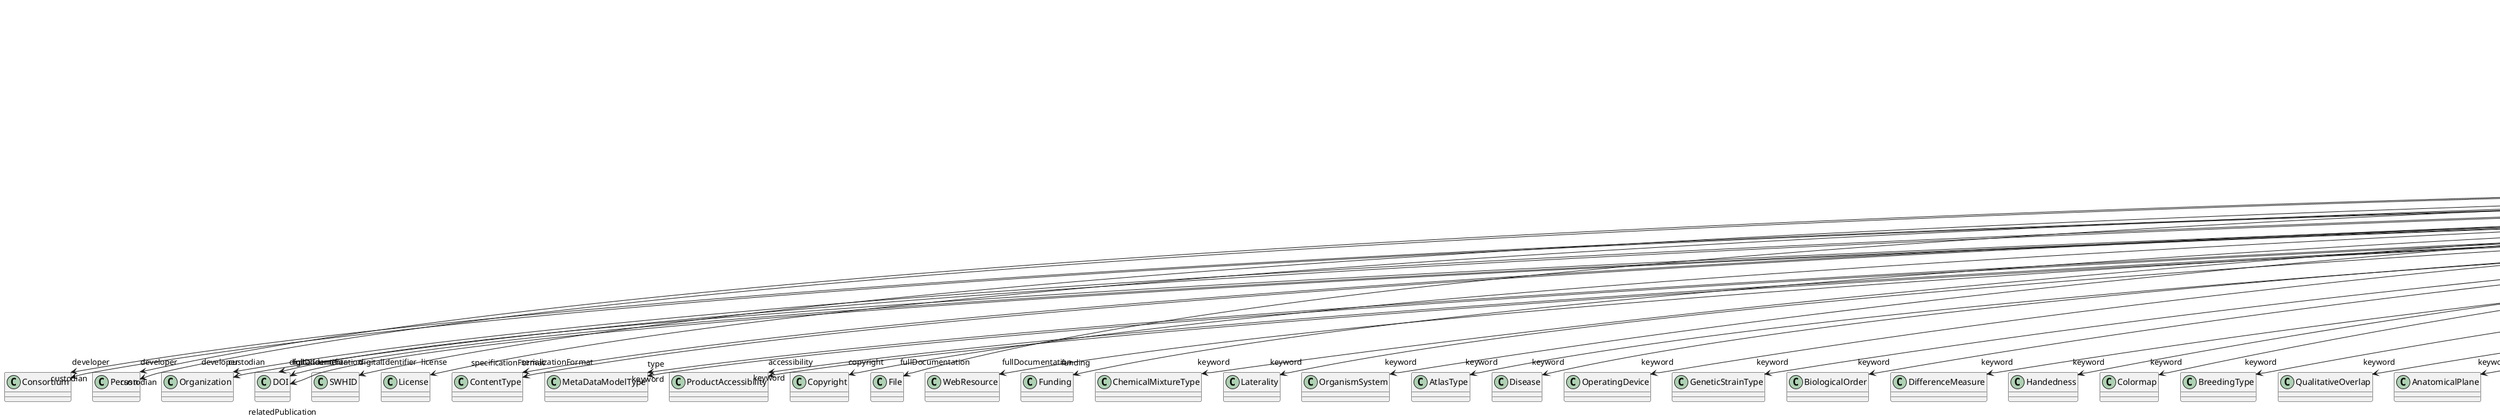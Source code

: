 @startuml
class MetaDataModelVersion {
+developer
+digitalIdentifier
+isAlternativeVersionOf
+isNewVersionOf
+license
+serializationFormat
+specificationFormat
+type
+accessibility
+copyright
+custodian
+description
+fullDocumentation
+fullName
+funding
+homepage
+howToCite
+keyword
+otherContribution
+relatedPublication
+releaseDate
+repository
+shortName
+supportChannel
+versionIdentifier
+versionInnovation

}
MetaDataModelVersion -d-> "developer" Consortium
MetaDataModelVersion -d-> "developer" Person
MetaDataModelVersion -d-> "developer" Organization
MetaDataModelVersion -d-> "digitalIdentifier" DOI
MetaDataModelVersion -d-> "digitalIdentifier" SWHID
MetaDataModelVersion -d-> "isAlternativeVersionOf" MetaDataModelVersion
MetaDataModelVersion -d-> "isNewVersionOf" MetaDataModelVersion
MetaDataModelVersion -d-> "license" License
MetaDataModelVersion -d-> "serializationFormat" ContentType
MetaDataModelVersion -d-> "specificationFormat" ContentType
MetaDataModelVersion -d-> "type" MetaDataModelType
MetaDataModelVersion -d-> "accessibility" ProductAccessibility
MetaDataModelVersion -d-> "copyright" Copyright
MetaDataModelVersion -d-> "custodian" Consortium
MetaDataModelVersion -d-> "custodian" Person
MetaDataModelVersion -d-> "custodian" Organization
MetaDataModelVersion -d-> "fullDocumentation" DOI
MetaDataModelVersion -d-> "fullDocumentation" File
MetaDataModelVersion -d-> "fullDocumentation" WebResource
MetaDataModelVersion -d-> "funding" Funding
MetaDataModelVersion -d-> "keyword" ChemicalMixtureType
MetaDataModelVersion -d-> "keyword" Laterality
MetaDataModelVersion -d-> "keyword" OrganismSystem
MetaDataModelVersion -d-> "keyword" AtlasType
MetaDataModelVersion -d-> "keyword" Disease
MetaDataModelVersion -d-> "keyword" OperatingDevice
MetaDataModelVersion -d-> "keyword" GeneticStrainType
MetaDataModelVersion -d-> "keyword" BiologicalOrder
MetaDataModelVersion -d-> "keyword" MetaDataModelType
MetaDataModelVersion -d-> "keyword" DifferenceMeasure
MetaDataModelVersion -d-> "keyword" Handedness
MetaDataModelVersion -d-> "keyword" Colormap
MetaDataModelVersion -d-> "keyword" BreedingType
MetaDataModelVersion -d-> "keyword" QualitativeOverlap
MetaDataModelVersion -d-> "keyword" ProductAccessibility
MetaDataModelVersion -d-> "keyword" AnatomicalPlane
MetaDataModelVersion -d-> "keyword" Service
MetaDataModelVersion -d-> "keyword" ContributionType
MetaDataModelVersion -d-> "keyword" TypeOfUncertainty
MetaDataModelVersion -d-> "keyword" OpticalStimulusType
MetaDataModelVersion -d-> "keyword" ProgrammingLanguage
MetaDataModelVersion -d-> "keyword" AnnotationCriteriaType
MetaDataModelVersion -d-> "keyword" Terminology
MetaDataModelVersion -d-> "keyword" ActionStatusType
MetaDataModelVersion -d-> "keyword" DiseaseModel
MetaDataModelVersion -d-> "keyword" UnitOfMeasurement
MetaDataModelVersion -d-> "keyword" OperatingSystem
MetaDataModelVersion -d-> "keyword" AnatomicalIdentificationType
MetaDataModelVersion -d-> "keyword" CriteriaQualityType
MetaDataModelVersion -d-> "keyword" Language
MetaDataModelVersion -d-> "keyword" EducationalLevel
MetaDataModelVersion -d-> "keyword" OrganismSubstance
MetaDataModelVersion -d-> "keyword" ExperimentalApproach
MetaDataModelVersion -d-> "keyword" Technique
MetaDataModelVersion -d-> "keyword" DataType
MetaDataModelVersion -d-> "keyword" TissueSampleAttribute
MetaDataModelVersion -d-> "keyword" SetupType
MetaDataModelVersion -d-> "keyword" AnatomicalAxesOrientation
MetaDataModelVersion -d-> "keyword" EthicsAssessment
MetaDataModelVersion -d-> "keyword" UBERONParcellation
MetaDataModelVersion -d-> "keyword" SemanticDataType
MetaDataModelVersion -d-> "keyword" DeviceType
MetaDataModelVersion -d-> "keyword" SubcellularEntity
MetaDataModelVersion -d-> "keyword" ModelAbstractionLevel
MetaDataModelVersion -d-> "keyword" Species
MetaDataModelVersion -d-> "keyword" OlfactoryStimulusType
MetaDataModelVersion -d-> "keyword" ModelScope
MetaDataModelVersion -d-> "keyword" ElectricalStimulusType
MetaDataModelVersion -d-> "keyword" FileUsageRole
MetaDataModelVersion -d-> "keyword" SubjectAttribute
MetaDataModelVersion -d-> "keyword" CranialWindowReinforcementType
MetaDataModelVersion -d-> "keyword" Organ
MetaDataModelVersion -d-> "keyword" SoftwareFeature
MetaDataModelVersion -d-> "keyword" StimulationApproach
MetaDataModelVersion -d-> "keyword" AnalysisTechnique
MetaDataModelVersion -d-> "keyword" TermSuggestion
MetaDataModelVersion -d-> "keyword" SoftwareApplicationCategory
MetaDataModelVersion -d-> "keyword" LearningResourceType
MetaDataModelVersion -d-> "keyword" AuditoryStimulusType
MetaDataModelVersion -d-> "keyword" StimulationTechnique
MetaDataModelVersion -d-> "keyword" MeasuredQuantity
MetaDataModelVersion -d-> "keyword" TissueSampleType
MetaDataModelVersion -d-> "keyword" FileBundleGrouping
MetaDataModelVersion -d-> "keyword" PreparationType
MetaDataModelVersion -d-> "keyword" MolecularEntity
MetaDataModelVersion -d-> "keyword" VisualStimulusType
MetaDataModelVersion -d-> "keyword" CellCultureType
MetaDataModelVersion -d-> "keyword" GustatoryStimulusType
MetaDataModelVersion -d-> "keyword" AgeCategory
MetaDataModelVersion -d-> "keyword" FileRepositoryType
MetaDataModelVersion -d-> "keyword" PatchClampVariation
MetaDataModelVersion -d-> "keyword" CellType
MetaDataModelVersion -d-> "keyword" CranialWindowConstructionType
MetaDataModelVersion -d-> "keyword" TactileStimulusType
MetaDataModelVersion -d-> "keyword" BiologicalSex
MetaDataModelVersion -d-> "keyword" AnnotationType
MetaDataModelVersion -d-> "otherContribution" Contribution
MetaDataModelVersion -d-> "relatedPublication" DOI
MetaDataModelVersion -d-> "relatedPublication" ISBN
MetaDataModelVersion -d-> "relatedPublication" ISSN
MetaDataModelVersion -d-> "relatedPublication" HANDLE
MetaDataModelVersion -d-> "relatedPublication" Chapter
MetaDataModelVersion -d-> "relatedPublication" Book
MetaDataModelVersion -d-> "relatedPublication" ScholarlyArticle
MetaDataModelVersion -d-> "repository" FileRepository

@enduml